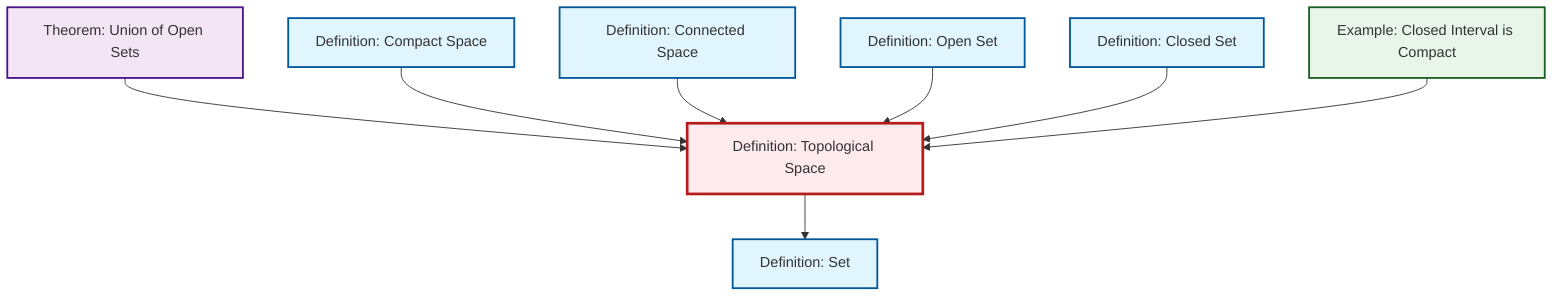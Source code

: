 graph TD
    classDef definition fill:#e1f5fe,stroke:#01579b,stroke-width:2px
    classDef theorem fill:#f3e5f5,stroke:#4a148c,stroke-width:2px
    classDef axiom fill:#fff3e0,stroke:#e65100,stroke-width:2px
    classDef example fill:#e8f5e9,stroke:#1b5e20,stroke-width:2px
    classDef current fill:#ffebee,stroke:#b71c1c,stroke-width:3px
    def-closed-set["Definition: Closed Set"]:::definition
    thm-union-open-sets["Theorem: Union of Open Sets"]:::theorem
    def-connected["Definition: Connected Space"]:::definition
    def-set["Definition: Set"]:::definition
    def-open-set["Definition: Open Set"]:::definition
    ex-closed-interval-compact["Example: Closed Interval is Compact"]:::example
    def-topological-space["Definition: Topological Space"]:::definition
    def-compact["Definition: Compact Space"]:::definition
    thm-union-open-sets --> def-topological-space
    def-compact --> def-topological-space
    def-connected --> def-topological-space
    def-open-set --> def-topological-space
    def-closed-set --> def-topological-space
    ex-closed-interval-compact --> def-topological-space
    def-topological-space --> def-set
    class def-topological-space current